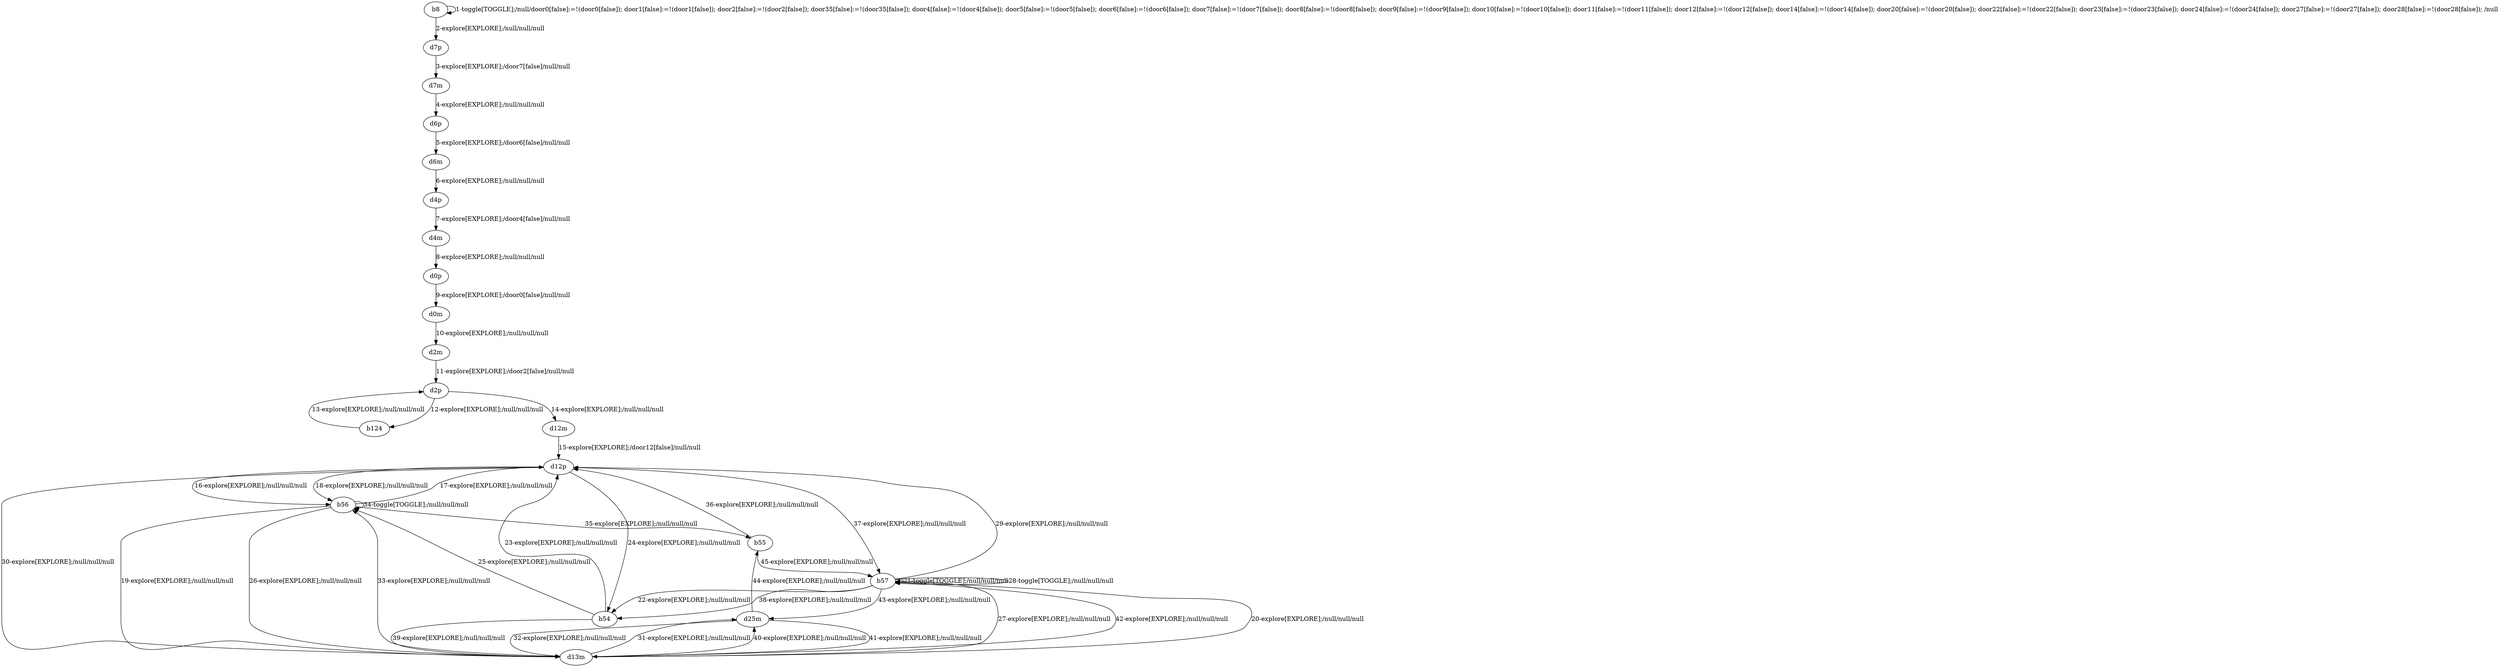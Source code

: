 # Total number of goals covered by this test: 1
# b55 --> b57

digraph g {
"b8" -> "b8" [label = "1-toggle[TOGGLE];/null/door0[false]:=!(door0[false]); door1[false]:=!(door1[false]); door2[false]:=!(door2[false]); door35[false]:=!(door35[false]); door4[false]:=!(door4[false]); door5[false]:=!(door5[false]); door6[false]:=!(door6[false]); door7[false]:=!(door7[false]); door8[false]:=!(door8[false]); door9[false]:=!(door9[false]); door10[false]:=!(door10[false]); door11[false]:=!(door11[false]); door12[false]:=!(door12[false]); door14[false]:=!(door14[false]); door20[false]:=!(door20[false]); door22[false]:=!(door22[false]); door23[false]:=!(door23[false]); door24[false]:=!(door24[false]); door27[false]:=!(door27[false]); door28[false]:=!(door28[false]); /null"];
"b8" -> "d7p" [label = "2-explore[EXPLORE];/null/null/null"];
"d7p" -> "d7m" [label = "3-explore[EXPLORE];/door7[false]/null/null"];
"d7m" -> "d6p" [label = "4-explore[EXPLORE];/null/null/null"];
"d6p" -> "d6m" [label = "5-explore[EXPLORE];/door6[false]/null/null"];
"d6m" -> "d4p" [label = "6-explore[EXPLORE];/null/null/null"];
"d4p" -> "d4m" [label = "7-explore[EXPLORE];/door4[false]/null/null"];
"d4m" -> "d0p" [label = "8-explore[EXPLORE];/null/null/null"];
"d0p" -> "d0m" [label = "9-explore[EXPLORE];/door0[false]/null/null"];
"d0m" -> "d2m" [label = "10-explore[EXPLORE];/null/null/null"];
"d2m" -> "d2p" [label = "11-explore[EXPLORE];/door2[false]/null/null"];
"d2p" -> "b124" [label = "12-explore[EXPLORE];/null/null/null"];
"b124" -> "d2p" [label = "13-explore[EXPLORE];/null/null/null"];
"d2p" -> "d12m" [label = "14-explore[EXPLORE];/null/null/null"];
"d12m" -> "d12p" [label = "15-explore[EXPLORE];/door12[false]/null/null"];
"d12p" -> "b56" [label = "16-explore[EXPLORE];/null/null/null"];
"b56" -> "d12p" [label = "17-explore[EXPLORE];/null/null/null"];
"d12p" -> "b56" [label = "18-explore[EXPLORE];/null/null/null"];
"b56" -> "d13m" [label = "19-explore[EXPLORE];/null/null/null"];
"d13m" -> "b57" [label = "20-explore[EXPLORE];/null/null/null"];
"b57" -> "b57" [label = "21-toggle[TOGGLE];/null/null/null"];
"b57" -> "b54" [label = "22-explore[EXPLORE];/null/null/null"];
"b54" -> "d12p" [label = "23-explore[EXPLORE];/null/null/null"];
"d12p" -> "b54" [label = "24-explore[EXPLORE];/null/null/null"];
"b54" -> "b56" [label = "25-explore[EXPLORE];/null/null/null"];
"b56" -> "d13m" [label = "26-explore[EXPLORE];/null/null/null"];
"d13m" -> "b57" [label = "27-explore[EXPLORE];/null/null/null"];
"b57" -> "b57" [label = "28-toggle[TOGGLE];/null/null/null"];
"b57" -> "d12p" [label = "29-explore[EXPLORE];/null/null/null"];
"d12p" -> "d13m" [label = "30-explore[EXPLORE];/null/null/null"];
"d13m" -> "d25m" [label = "31-explore[EXPLORE];/null/null/null"];
"d25m" -> "d13m" [label = "32-explore[EXPLORE];/null/null/null"];
"d13m" -> "b56" [label = "33-explore[EXPLORE];/null/null/null"];
"b56" -> "b56" [label = "34-toggle[TOGGLE];/null/null/null"];
"b56" -> "b55" [label = "35-explore[EXPLORE];/null/null/null"];
"b55" -> "d12p" [label = "36-explore[EXPLORE];/null/null/null"];
"d12p" -> "b57" [label = "37-explore[EXPLORE];/null/null/null"];
"b57" -> "b54" [label = "38-explore[EXPLORE];/null/null/null"];
"b54" -> "d13m" [label = "39-explore[EXPLORE];/null/null/null"];
"d13m" -> "d25m" [label = "40-explore[EXPLORE];/null/null/null"];
"d25m" -> "d13m" [label = "41-explore[EXPLORE];/null/null/null"];
"d13m" -> "b57" [label = "42-explore[EXPLORE];/null/null/null"];
"b57" -> "d25m" [label = "43-explore[EXPLORE];/null/null/null"];
"d25m" -> "b55" [label = "44-explore[EXPLORE];/null/null/null"];
"b55" -> "b57" [label = "45-explore[EXPLORE];/null/null/null"];
}